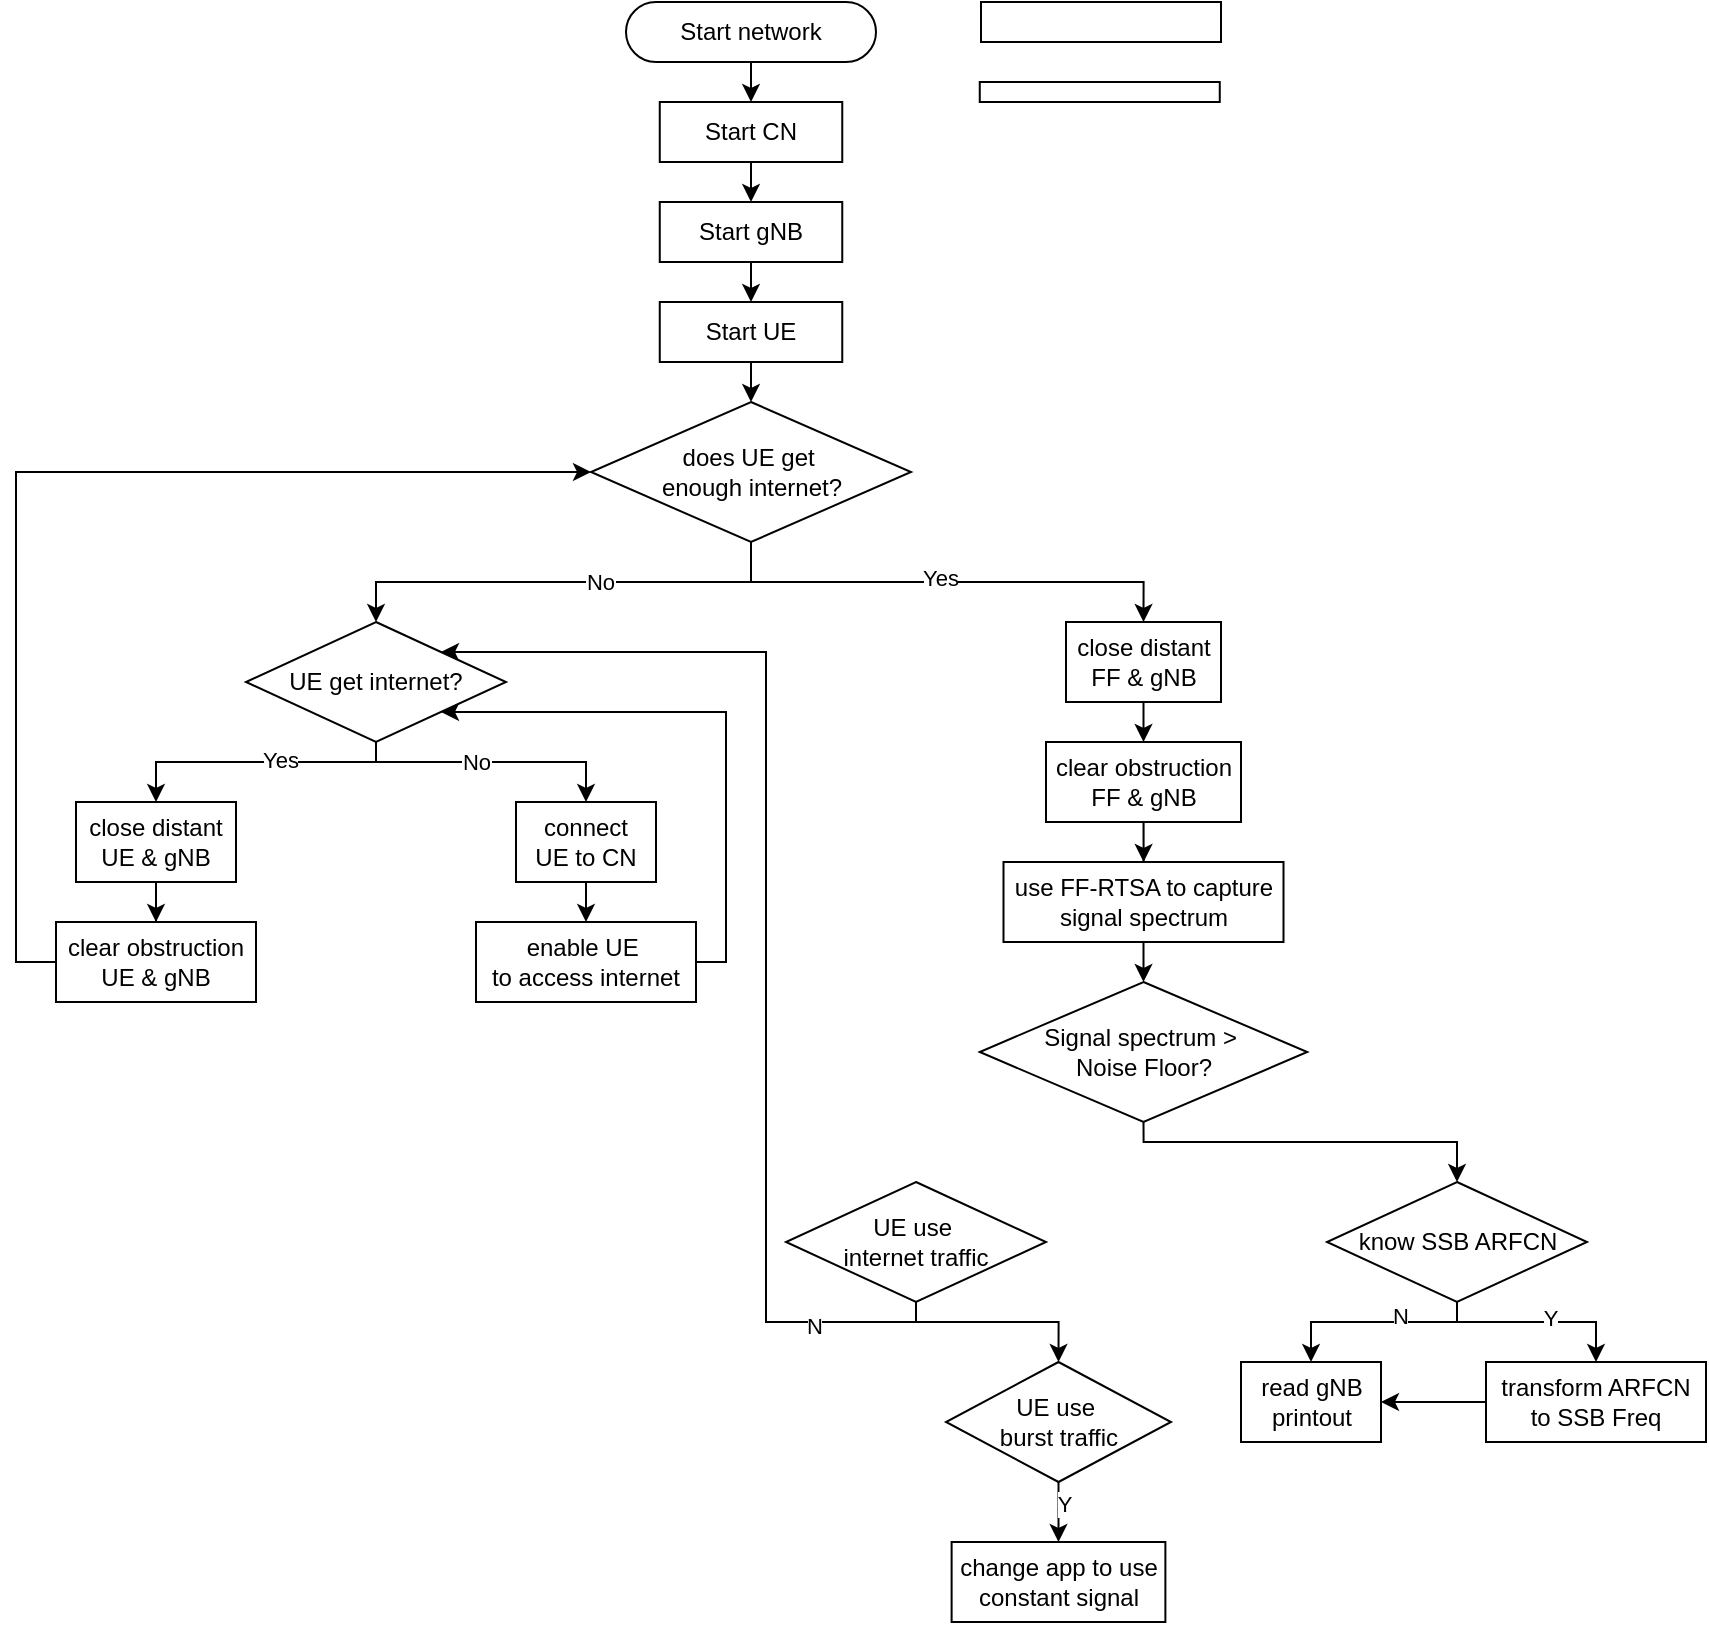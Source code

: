 <mxfile version="24.7.16">
  <diagram name="Page-1" id="a6bpp-dc-AZYhqgVWW-3">
    <mxGraphModel dx="1723" dy="508" grid="1" gridSize="10" guides="1" tooltips="1" connect="1" arrows="1" fold="1" page="1" pageScale="1" pageWidth="850" pageHeight="1100" math="0" shadow="0">
      <root>
        <mxCell id="0" />
        <mxCell id="1" parent="0" />
        <mxCell id="8mRTIrWLBFrAkmFhTARG-9" style="edgeStyle=orthogonalEdgeStyle;rounded=0;orthogonalLoop=1;jettySize=auto;html=1;exitX=0.5;exitY=0.5;exitDx=0;exitDy=15;exitPerimeter=0;entryX=0.5;entryY=0;entryDx=0;entryDy=0;" edge="1" parent="1" source="8mRTIrWLBFrAkmFhTARG-3" target="8mRTIrWLBFrAkmFhTARG-4">
          <mxGeometry relative="1" as="geometry" />
        </mxCell>
        <mxCell id="8mRTIrWLBFrAkmFhTARG-3" value="Start network" style="html=1;dashed=0;whiteSpace=wrap;shape=mxgraph.dfd.start" vertex="1" parent="1">
          <mxGeometry x="300" y="50" width="125" height="30" as="geometry" />
        </mxCell>
        <mxCell id="8mRTIrWLBFrAkmFhTARG-7" style="edgeStyle=orthogonalEdgeStyle;rounded=0;orthogonalLoop=1;jettySize=auto;html=1;exitX=0.5;exitY=1;exitDx=0;exitDy=0;entryX=0.5;entryY=0;entryDx=0;entryDy=0;" edge="1" parent="1" source="8mRTIrWLBFrAkmFhTARG-4" target="8mRTIrWLBFrAkmFhTARG-5">
          <mxGeometry relative="1" as="geometry" />
        </mxCell>
        <mxCell id="8mRTIrWLBFrAkmFhTARG-4" value="Start CN" style="html=1;dashed=0;whiteSpace=wrap;" vertex="1" parent="1">
          <mxGeometry x="316.88" y="100" width="91.25" height="30" as="geometry" />
        </mxCell>
        <mxCell id="8mRTIrWLBFrAkmFhTARG-8" style="edgeStyle=orthogonalEdgeStyle;rounded=0;orthogonalLoop=1;jettySize=auto;html=1;exitX=0.5;exitY=1;exitDx=0;exitDy=0;entryX=0.5;entryY=0;entryDx=0;entryDy=0;" edge="1" parent="1" source="8mRTIrWLBFrAkmFhTARG-5" target="8mRTIrWLBFrAkmFhTARG-6">
          <mxGeometry relative="1" as="geometry" />
        </mxCell>
        <mxCell id="8mRTIrWLBFrAkmFhTARG-5" value="Start gNB" style="html=1;dashed=0;whiteSpace=wrap;" vertex="1" parent="1">
          <mxGeometry x="316.88" y="150" width="91.25" height="30" as="geometry" />
        </mxCell>
        <mxCell id="8mRTIrWLBFrAkmFhTARG-11" style="edgeStyle=orthogonalEdgeStyle;rounded=0;orthogonalLoop=1;jettySize=auto;html=1;exitX=0.5;exitY=1;exitDx=0;exitDy=0;entryX=0.5;entryY=0;entryDx=0;entryDy=0;" edge="1" parent="1" source="8mRTIrWLBFrAkmFhTARG-6" target="8mRTIrWLBFrAkmFhTARG-10">
          <mxGeometry relative="1" as="geometry" />
        </mxCell>
        <mxCell id="8mRTIrWLBFrAkmFhTARG-6" value="Start UE" style="html=1;dashed=0;whiteSpace=wrap;" vertex="1" parent="1">
          <mxGeometry x="316.88" y="200" width="91.25" height="30" as="geometry" />
        </mxCell>
        <mxCell id="8mRTIrWLBFrAkmFhTARG-38" style="edgeStyle=orthogonalEdgeStyle;rounded=0;orthogonalLoop=1;jettySize=auto;html=1;exitX=0.5;exitY=1;exitDx=0;exitDy=0;entryX=0.5;entryY=0;entryDx=0;entryDy=0;" edge="1" parent="1" source="8mRTIrWLBFrAkmFhTARG-10" target="8mRTIrWLBFrAkmFhTARG-16">
          <mxGeometry relative="1" as="geometry" />
        </mxCell>
        <mxCell id="8mRTIrWLBFrAkmFhTARG-47" value="No" style="edgeLabel;html=1;align=center;verticalAlign=middle;resizable=0;points=[];" vertex="1" connectable="0" parent="8mRTIrWLBFrAkmFhTARG-38">
          <mxGeometry x="-0.16" relative="1" as="geometry">
            <mxPoint as="offset" />
          </mxGeometry>
        </mxCell>
        <mxCell id="8mRTIrWLBFrAkmFhTARG-39" style="edgeStyle=orthogonalEdgeStyle;rounded=0;orthogonalLoop=1;jettySize=auto;html=1;exitX=0.5;exitY=1;exitDx=0;exitDy=0;entryX=0.5;entryY=0;entryDx=0;entryDy=0;" edge="1" parent="1" source="8mRTIrWLBFrAkmFhTARG-10" target="8mRTIrWLBFrAkmFhTARG-13">
          <mxGeometry relative="1" as="geometry" />
        </mxCell>
        <mxCell id="8mRTIrWLBFrAkmFhTARG-46" value="Yes" style="edgeLabel;html=1;align=center;verticalAlign=middle;resizable=0;points=[];" vertex="1" connectable="0" parent="8mRTIrWLBFrAkmFhTARG-39">
          <mxGeometry x="-0.031" y="2" relative="1" as="geometry">
            <mxPoint as="offset" />
          </mxGeometry>
        </mxCell>
        <mxCell id="8mRTIrWLBFrAkmFhTARG-10" value="&lt;div&gt;does UE get&amp;nbsp;&lt;/div&gt;&lt;div&gt;enough internet?&lt;/div&gt;" style="shape=rhombus;html=1;dashed=0;whiteSpace=wrap;perimeter=rhombusPerimeter;" vertex="1" parent="1">
          <mxGeometry x="282.5" y="250" width="160" height="70" as="geometry" />
        </mxCell>
        <mxCell id="8mRTIrWLBFrAkmFhTARG-23" style="edgeStyle=orthogonalEdgeStyle;rounded=0;orthogonalLoop=1;jettySize=auto;html=1;exitX=0.5;exitY=1;exitDx=0;exitDy=0;entryX=0.5;entryY=0;entryDx=0;entryDy=0;" edge="1" parent="1" source="8mRTIrWLBFrAkmFhTARG-13" target="8mRTIrWLBFrAkmFhTARG-14">
          <mxGeometry relative="1" as="geometry" />
        </mxCell>
        <mxCell id="8mRTIrWLBFrAkmFhTARG-13" value="close distant FF &amp;amp; gNB" style="html=1;dashed=0;whiteSpace=wrap;" vertex="1" parent="1">
          <mxGeometry x="520" y="360" width="77.5" height="40" as="geometry" />
        </mxCell>
        <mxCell id="8mRTIrWLBFrAkmFhTARG-24" style="edgeStyle=orthogonalEdgeStyle;rounded=0;orthogonalLoop=1;jettySize=auto;html=1;exitX=0.5;exitY=1;exitDx=0;exitDy=0;" edge="1" parent="1" source="8mRTIrWLBFrAkmFhTARG-14" target="8mRTIrWLBFrAkmFhTARG-15">
          <mxGeometry relative="1" as="geometry" />
        </mxCell>
        <mxCell id="8mRTIrWLBFrAkmFhTARG-14" value="clear obstruction FF &amp;amp; gNB" style="html=1;dashed=0;whiteSpace=wrap;" vertex="1" parent="1">
          <mxGeometry x="510" y="420" width="97.5" height="40" as="geometry" />
        </mxCell>
        <mxCell id="8mRTIrWLBFrAkmFhTARG-50" style="edgeStyle=orthogonalEdgeStyle;rounded=0;orthogonalLoop=1;jettySize=auto;html=1;exitX=0.5;exitY=1;exitDx=0;exitDy=0;entryX=0.5;entryY=0;entryDx=0;entryDy=0;" edge="1" parent="1" source="8mRTIrWLBFrAkmFhTARG-15" target="8mRTIrWLBFrAkmFhTARG-49">
          <mxGeometry relative="1" as="geometry" />
        </mxCell>
        <mxCell id="8mRTIrWLBFrAkmFhTARG-15" value="use FF-RTSA to capture signal spectrum" style="html=1;dashed=0;whiteSpace=wrap;" vertex="1" parent="1">
          <mxGeometry x="488.75" y="480" width="140" height="40" as="geometry" />
        </mxCell>
        <mxCell id="8mRTIrWLBFrAkmFhTARG-40" style="edgeStyle=orthogonalEdgeStyle;rounded=0;orthogonalLoop=1;jettySize=auto;html=1;exitX=0.5;exitY=1;exitDx=0;exitDy=0;entryX=0.5;entryY=0;entryDx=0;entryDy=0;" edge="1" parent="1" source="8mRTIrWLBFrAkmFhTARG-16" target="8mRTIrWLBFrAkmFhTARG-17">
          <mxGeometry relative="1" as="geometry">
            <Array as="points">
              <mxPoint x="175" y="430" />
              <mxPoint x="65" y="430" />
            </Array>
          </mxGeometry>
        </mxCell>
        <mxCell id="8mRTIrWLBFrAkmFhTARG-45" value="Yes" style="edgeLabel;html=1;align=center;verticalAlign=middle;resizable=0;points=[];" vertex="1" connectable="0" parent="8mRTIrWLBFrAkmFhTARG-40">
          <mxGeometry x="-0.171" y="-1" relative="1" as="geometry">
            <mxPoint as="offset" />
          </mxGeometry>
        </mxCell>
        <mxCell id="8mRTIrWLBFrAkmFhTARG-41" style="edgeStyle=orthogonalEdgeStyle;rounded=0;orthogonalLoop=1;jettySize=auto;html=1;exitX=0.5;exitY=1;exitDx=0;exitDy=0;entryX=0.5;entryY=0;entryDx=0;entryDy=0;" edge="1" parent="1" source="8mRTIrWLBFrAkmFhTARG-16" target="8mRTIrWLBFrAkmFhTARG-19">
          <mxGeometry relative="1" as="geometry">
            <Array as="points">
              <mxPoint x="175" y="430" />
              <mxPoint x="280" y="430" />
            </Array>
          </mxGeometry>
        </mxCell>
        <mxCell id="8mRTIrWLBFrAkmFhTARG-43" value="No" style="edgeLabel;html=1;align=center;verticalAlign=middle;resizable=0;points=[];" vertex="1" connectable="0" parent="8mRTIrWLBFrAkmFhTARG-41">
          <mxGeometry x="-0.118" y="1" relative="1" as="geometry">
            <mxPoint y="1" as="offset" />
          </mxGeometry>
        </mxCell>
        <mxCell id="8mRTIrWLBFrAkmFhTARG-16" value="UE get internet?" style="shape=rhombus;html=1;dashed=0;whiteSpace=wrap;perimeter=rhombusPerimeter;" vertex="1" parent="1">
          <mxGeometry x="110" y="360" width="130" height="60" as="geometry" />
        </mxCell>
        <mxCell id="8mRTIrWLBFrAkmFhTARG-30" style="edgeStyle=orthogonalEdgeStyle;rounded=0;orthogonalLoop=1;jettySize=auto;html=1;exitX=0.5;exitY=1;exitDx=0;exitDy=0;" edge="1" parent="1" source="8mRTIrWLBFrAkmFhTARG-17" target="8mRTIrWLBFrAkmFhTARG-18">
          <mxGeometry relative="1" as="geometry" />
        </mxCell>
        <mxCell id="8mRTIrWLBFrAkmFhTARG-17" value="close distant UE &amp;amp; gNB" style="html=1;dashed=0;whiteSpace=wrap;" vertex="1" parent="1">
          <mxGeometry x="25" y="450" width="80" height="40" as="geometry" />
        </mxCell>
        <mxCell id="8mRTIrWLBFrAkmFhTARG-42" style="edgeStyle=orthogonalEdgeStyle;rounded=0;orthogonalLoop=1;jettySize=auto;html=1;exitX=0;exitY=0.5;exitDx=0;exitDy=0;entryX=0;entryY=0.5;entryDx=0;entryDy=0;" edge="1" parent="1" source="8mRTIrWLBFrAkmFhTARG-18" target="8mRTIrWLBFrAkmFhTARG-10">
          <mxGeometry relative="1" as="geometry" />
        </mxCell>
        <mxCell id="8mRTIrWLBFrAkmFhTARG-18" value="clear obstruction UE &amp;amp; gNB" style="html=1;dashed=0;whiteSpace=wrap;" vertex="1" parent="1">
          <mxGeometry x="15" y="510" width="100" height="40" as="geometry" />
        </mxCell>
        <mxCell id="8mRTIrWLBFrAkmFhTARG-32" style="edgeStyle=orthogonalEdgeStyle;rounded=0;orthogonalLoop=1;jettySize=auto;html=1;exitX=0.5;exitY=1;exitDx=0;exitDy=0;entryX=0.5;entryY=0;entryDx=0;entryDy=0;" edge="1" parent="1" source="8mRTIrWLBFrAkmFhTARG-19" target="8mRTIrWLBFrAkmFhTARG-20">
          <mxGeometry relative="1" as="geometry" />
        </mxCell>
        <mxCell id="8mRTIrWLBFrAkmFhTARG-19" value="&lt;div&gt;connect&lt;/div&gt;&lt;div&gt;UE to CN&lt;/div&gt;" style="html=1;dashed=0;whiteSpace=wrap;" vertex="1" parent="1">
          <mxGeometry x="245" y="450" width="70" height="40" as="geometry" />
        </mxCell>
        <mxCell id="8mRTIrWLBFrAkmFhTARG-48" style="edgeStyle=orthogonalEdgeStyle;rounded=0;orthogonalLoop=1;jettySize=auto;html=1;exitX=1;exitY=0.5;exitDx=0;exitDy=0;entryX=1;entryY=1;entryDx=0;entryDy=0;" edge="1" parent="1" source="8mRTIrWLBFrAkmFhTARG-20" target="8mRTIrWLBFrAkmFhTARG-16">
          <mxGeometry relative="1" as="geometry">
            <Array as="points">
              <mxPoint x="350" y="530" />
              <mxPoint x="350" y="405" />
            </Array>
          </mxGeometry>
        </mxCell>
        <mxCell id="8mRTIrWLBFrAkmFhTARG-20" value="&lt;div&gt;enable UE&amp;nbsp;&lt;/div&gt;&lt;div&gt;to access internet&lt;/div&gt;" style="html=1;dashed=0;whiteSpace=wrap;" vertex="1" parent="1">
          <mxGeometry x="225" y="510" width="110" height="40" as="geometry" />
        </mxCell>
        <mxCell id="8mRTIrWLBFrAkmFhTARG-25" value="" style="rounded=0;whiteSpace=wrap;html=1;" vertex="1" parent="1">
          <mxGeometry x="477.5" y="50" width="120" height="20" as="geometry" />
        </mxCell>
        <mxCell id="8mRTIrWLBFrAkmFhTARG-60" style="edgeStyle=orthogonalEdgeStyle;rounded=0;orthogonalLoop=1;jettySize=auto;html=1;exitX=0.5;exitY=1;exitDx=0;exitDy=0;entryX=0.5;entryY=0;entryDx=0;entryDy=0;" edge="1" parent="1" source="8mRTIrWLBFrAkmFhTARG-49" target="8mRTIrWLBFrAkmFhTARG-52">
          <mxGeometry relative="1" as="geometry">
            <Array as="points">
              <mxPoint x="559" y="620" />
              <mxPoint x="716" y="620" />
            </Array>
          </mxGeometry>
        </mxCell>
        <mxCell id="8mRTIrWLBFrAkmFhTARG-49" value="&lt;div&gt;Signal spectrum &amp;gt;&amp;nbsp;&lt;/div&gt;&lt;div&gt;Noise Floor?&lt;/div&gt;" style="shape=rhombus;html=1;dashed=0;whiteSpace=wrap;perimeter=rhombusPerimeter;" vertex="1" parent="1">
          <mxGeometry x="476.88" y="540" width="163.75" height="70" as="geometry" />
        </mxCell>
        <mxCell id="8mRTIrWLBFrAkmFhTARG-65" style="edgeStyle=orthogonalEdgeStyle;rounded=0;orthogonalLoop=1;jettySize=auto;html=1;exitX=0.5;exitY=1;exitDx=0;exitDy=0;entryX=0.5;entryY=0;entryDx=0;entryDy=0;" edge="1" parent="1" source="8mRTIrWLBFrAkmFhTARG-52" target="8mRTIrWLBFrAkmFhTARG-54">
          <mxGeometry relative="1" as="geometry">
            <Array as="points">
              <mxPoint x="716" y="710" />
              <mxPoint x="643" y="710" />
            </Array>
          </mxGeometry>
        </mxCell>
        <mxCell id="8mRTIrWLBFrAkmFhTARG-68" value="N" style="edgeLabel;html=1;align=center;verticalAlign=middle;resizable=0;points=[];" vertex="1" connectable="0" parent="8mRTIrWLBFrAkmFhTARG-65">
          <mxGeometry x="-0.252" y="-3" relative="1" as="geometry">
            <mxPoint as="offset" />
          </mxGeometry>
        </mxCell>
        <mxCell id="8mRTIrWLBFrAkmFhTARG-66" style="edgeStyle=orthogonalEdgeStyle;rounded=0;orthogonalLoop=1;jettySize=auto;html=1;exitX=0.5;exitY=1;exitDx=0;exitDy=0;" edge="1" parent="1" source="8mRTIrWLBFrAkmFhTARG-52" target="8mRTIrWLBFrAkmFhTARG-53">
          <mxGeometry relative="1" as="geometry">
            <Array as="points">
              <mxPoint x="716" y="710" />
              <mxPoint x="785" y="710" />
            </Array>
          </mxGeometry>
        </mxCell>
        <mxCell id="8mRTIrWLBFrAkmFhTARG-67" value="Y" style="edgeLabel;html=1;align=center;verticalAlign=middle;resizable=0;points=[];" vertex="1" connectable="0" parent="8mRTIrWLBFrAkmFhTARG-66">
          <mxGeometry x="0.136" y="2" relative="1" as="geometry">
            <mxPoint as="offset" />
          </mxGeometry>
        </mxCell>
        <mxCell id="8mRTIrWLBFrAkmFhTARG-52" value="know SSB ARFCN" style="shape=rhombus;html=1;dashed=0;whiteSpace=wrap;perimeter=rhombusPerimeter;" vertex="1" parent="1">
          <mxGeometry x="650.5" y="640" width="130" height="60" as="geometry" />
        </mxCell>
        <mxCell id="8mRTIrWLBFrAkmFhTARG-57" style="edgeStyle=orthogonalEdgeStyle;rounded=0;orthogonalLoop=1;jettySize=auto;html=1;exitX=0;exitY=0.5;exitDx=0;exitDy=0;entryX=1;entryY=0.5;entryDx=0;entryDy=0;" edge="1" parent="1" source="8mRTIrWLBFrAkmFhTARG-53" target="8mRTIrWLBFrAkmFhTARG-54">
          <mxGeometry relative="1" as="geometry" />
        </mxCell>
        <mxCell id="8mRTIrWLBFrAkmFhTARG-53" value="transform ARFCN to SSB Freq" style="html=1;dashed=0;whiteSpace=wrap;" vertex="1" parent="1">
          <mxGeometry x="730" y="730" width="110" height="40" as="geometry" />
        </mxCell>
        <mxCell id="8mRTIrWLBFrAkmFhTARG-54" value="read gNB printout" style="html=1;dashed=0;whiteSpace=wrap;" vertex="1" parent="1">
          <mxGeometry x="607.5" y="730" width="70" height="40" as="geometry" />
        </mxCell>
        <mxCell id="8mRTIrWLBFrAkmFhTARG-63" value="" style="rounded=0;whiteSpace=wrap;html=1;" vertex="1" parent="1">
          <mxGeometry x="476.88" y="90" width="120" height="10" as="geometry" />
        </mxCell>
        <mxCell id="8mRTIrWLBFrAkmFhTARG-70" style="edgeStyle=orthogonalEdgeStyle;rounded=0;orthogonalLoop=1;jettySize=auto;html=1;exitX=0.5;exitY=1;exitDx=0;exitDy=0;entryX=1;entryY=0;entryDx=0;entryDy=0;" edge="1" parent="1" source="8mRTIrWLBFrAkmFhTARG-69" target="8mRTIrWLBFrAkmFhTARG-16">
          <mxGeometry relative="1" as="geometry">
            <Array as="points">
              <mxPoint x="445" y="710" />
              <mxPoint x="370" y="710" />
              <mxPoint x="370" y="375" />
            </Array>
          </mxGeometry>
        </mxCell>
        <mxCell id="8mRTIrWLBFrAkmFhTARG-71" value="N" style="edgeLabel;html=1;align=center;verticalAlign=middle;resizable=0;points=[];" vertex="1" connectable="0" parent="8mRTIrWLBFrAkmFhTARG-70">
          <mxGeometry x="-0.791" y="2" relative="1" as="geometry">
            <mxPoint as="offset" />
          </mxGeometry>
        </mxCell>
        <mxCell id="8mRTIrWLBFrAkmFhTARG-73" style="edgeStyle=orthogonalEdgeStyle;rounded=0;orthogonalLoop=1;jettySize=auto;html=1;exitX=0.5;exitY=1;exitDx=0;exitDy=0;entryX=0.5;entryY=0;entryDx=0;entryDy=0;" edge="1" parent="1" source="8mRTIrWLBFrAkmFhTARG-69" target="8mRTIrWLBFrAkmFhTARG-72">
          <mxGeometry relative="1" as="geometry">
            <Array as="points">
              <mxPoint x="445" y="710" />
              <mxPoint x="516" y="710" />
            </Array>
          </mxGeometry>
        </mxCell>
        <mxCell id="8mRTIrWLBFrAkmFhTARG-69" value="&lt;div&gt;UE use&amp;nbsp;&lt;/div&gt;&lt;div&gt;internet traffic&lt;/div&gt;" style="shape=rhombus;html=1;dashed=0;whiteSpace=wrap;perimeter=rhombusPerimeter;" vertex="1" parent="1">
          <mxGeometry x="380" y="640" width="130" height="60" as="geometry" />
        </mxCell>
        <mxCell id="8mRTIrWLBFrAkmFhTARG-75" style="edgeStyle=orthogonalEdgeStyle;rounded=0;orthogonalLoop=1;jettySize=auto;html=1;exitX=0.5;exitY=1;exitDx=0;exitDy=0;entryX=0.5;entryY=0;entryDx=0;entryDy=0;" edge="1" parent="1" source="8mRTIrWLBFrAkmFhTARG-72" target="8mRTIrWLBFrAkmFhTARG-74">
          <mxGeometry relative="1" as="geometry" />
        </mxCell>
        <mxCell id="8mRTIrWLBFrAkmFhTARG-76" value="Y" style="edgeLabel;html=1;align=center;verticalAlign=middle;resizable=0;points=[];" vertex="1" connectable="0" parent="8mRTIrWLBFrAkmFhTARG-75">
          <mxGeometry x="-0.3" y="2" relative="1" as="geometry">
            <mxPoint as="offset" />
          </mxGeometry>
        </mxCell>
        <mxCell id="8mRTIrWLBFrAkmFhTARG-72" value="&lt;div&gt;UE use&amp;nbsp;&lt;/div&gt;&lt;div&gt;burst traffic&lt;/div&gt;" style="shape=rhombus;html=1;dashed=0;whiteSpace=wrap;perimeter=rhombusPerimeter;" vertex="1" parent="1">
          <mxGeometry x="460" y="730" width="112.5" height="60" as="geometry" />
        </mxCell>
        <mxCell id="8mRTIrWLBFrAkmFhTARG-74" value="change app to use constant signal" style="html=1;dashed=0;whiteSpace=wrap;" vertex="1" parent="1">
          <mxGeometry x="462.81" y="820" width="106.88" height="40" as="geometry" />
        </mxCell>
      </root>
    </mxGraphModel>
  </diagram>
</mxfile>
